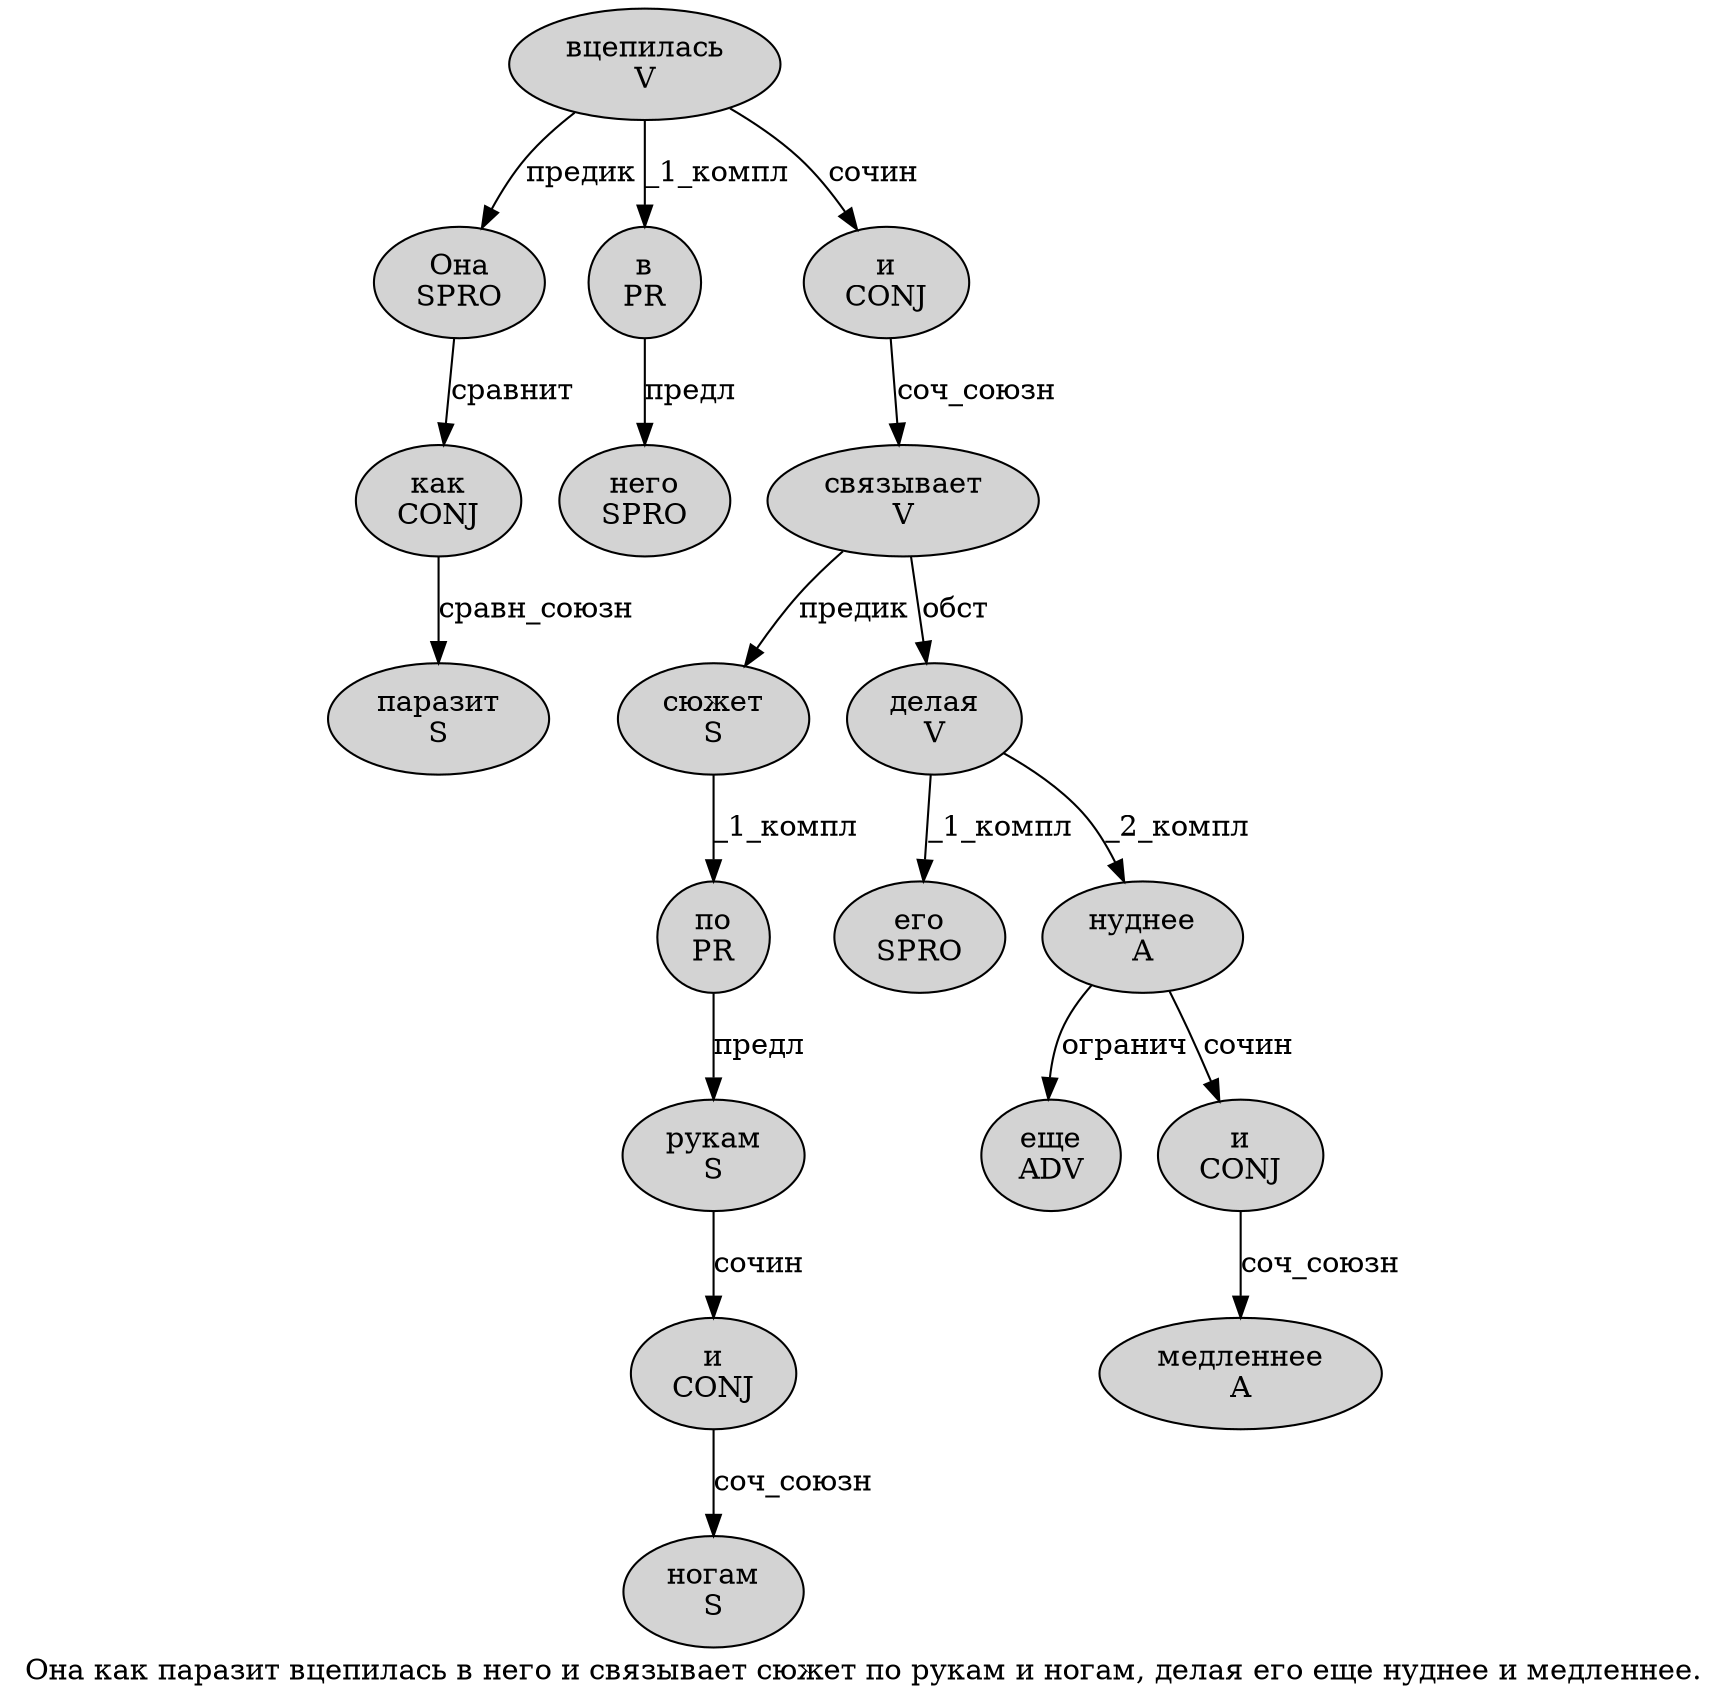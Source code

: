 digraph SENTENCE_2832 {
	graph [label="Она как паразит вцепилась в него и связывает сюжет по рукам и ногам, делая его еще нуднее и медленнее."]
	node [style=filled]
		0 [label="Она
SPRO" color="" fillcolor=lightgray penwidth=1 shape=ellipse]
		1 [label="как
CONJ" color="" fillcolor=lightgray penwidth=1 shape=ellipse]
		2 [label="паразит
S" color="" fillcolor=lightgray penwidth=1 shape=ellipse]
		3 [label="вцепилась
V" color="" fillcolor=lightgray penwidth=1 shape=ellipse]
		4 [label="в
PR" color="" fillcolor=lightgray penwidth=1 shape=ellipse]
		5 [label="него
SPRO" color="" fillcolor=lightgray penwidth=1 shape=ellipse]
		6 [label="и
CONJ" color="" fillcolor=lightgray penwidth=1 shape=ellipse]
		7 [label="связывает
V" color="" fillcolor=lightgray penwidth=1 shape=ellipse]
		8 [label="сюжет
S" color="" fillcolor=lightgray penwidth=1 shape=ellipse]
		9 [label="по
PR" color="" fillcolor=lightgray penwidth=1 shape=ellipse]
		10 [label="рукам
S" color="" fillcolor=lightgray penwidth=1 shape=ellipse]
		11 [label="и
CONJ" color="" fillcolor=lightgray penwidth=1 shape=ellipse]
		12 [label="ногам
S" color="" fillcolor=lightgray penwidth=1 shape=ellipse]
		14 [label="делая
V" color="" fillcolor=lightgray penwidth=1 shape=ellipse]
		15 [label="его
SPRO" color="" fillcolor=lightgray penwidth=1 shape=ellipse]
		16 [label="еще
ADV" color="" fillcolor=lightgray penwidth=1 shape=ellipse]
		17 [label="нуднее
A" color="" fillcolor=lightgray penwidth=1 shape=ellipse]
		18 [label="и
CONJ" color="" fillcolor=lightgray penwidth=1 shape=ellipse]
		19 [label="медленнее
A" color="" fillcolor=lightgray penwidth=1 shape=ellipse]
			0 -> 1 [label="сравнит"]
			6 -> 7 [label="соч_союзн"]
			17 -> 16 [label="огранич"]
			17 -> 18 [label="сочин"]
			1 -> 2 [label="сравн_союзн"]
			14 -> 15 [label="_1_компл"]
			14 -> 17 [label="_2_компл"]
			18 -> 19 [label="соч_союзн"]
			10 -> 11 [label="сочин"]
			7 -> 8 [label="предик"]
			7 -> 14 [label="обст"]
			3 -> 0 [label="предик"]
			3 -> 4 [label="_1_компл"]
			3 -> 6 [label="сочин"]
			8 -> 9 [label="_1_компл"]
			9 -> 10 [label="предл"]
			4 -> 5 [label="предл"]
			11 -> 12 [label="соч_союзн"]
}